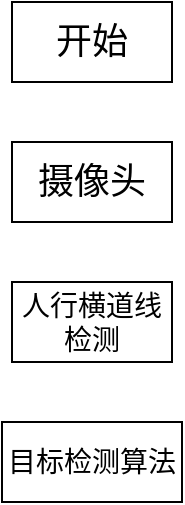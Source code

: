 <mxfile version="25.0.3">
  <diagram name="Page-1" id="VbiflKiwK0RPflzBTWr1">
    <mxGraphModel dx="1461" dy="599" grid="1" gridSize="10" guides="1" tooltips="1" connect="1" arrows="1" fold="1" page="1" pageScale="1" pageWidth="827" pageHeight="1169" math="0" shadow="0">
      <root>
        <mxCell id="0" />
        <mxCell id="1" parent="0" />
        <mxCell id="MiD0tMPxID8CRg6FnPhi-1" value="&lt;font style=&quot;font-size: 18px;&quot;&gt;开始&lt;/font&gt;" style="rounded=0;whiteSpace=wrap;html=1;" vertex="1" parent="1">
          <mxGeometry x="250" y="90" width="80" height="40" as="geometry" />
        </mxCell>
        <mxCell id="MiD0tMPxID8CRg6FnPhi-2" value="&lt;font style=&quot;font-size: 14px;&quot;&gt;人行横道线检测&lt;/font&gt;" style="rounded=0;whiteSpace=wrap;html=1;" vertex="1" parent="1">
          <mxGeometry x="250" y="230" width="80" height="40" as="geometry" />
        </mxCell>
        <mxCell id="MiD0tMPxID8CRg6FnPhi-3" value="&lt;span style=&quot;font-size: 18px;&quot;&gt;摄像头&lt;/span&gt;" style="rounded=0;whiteSpace=wrap;html=1;" vertex="1" parent="1">
          <mxGeometry x="250" y="160" width="80" height="40" as="geometry" />
        </mxCell>
        <mxCell id="MiD0tMPxID8CRg6FnPhi-4" value="&lt;font style=&quot;font-size: 14px;&quot;&gt;目标检测算法&lt;/font&gt;" style="rounded=0;whiteSpace=wrap;html=1;" vertex="1" parent="1">
          <mxGeometry x="245" y="300" width="90" height="40" as="geometry" />
        </mxCell>
      </root>
    </mxGraphModel>
  </diagram>
</mxfile>
